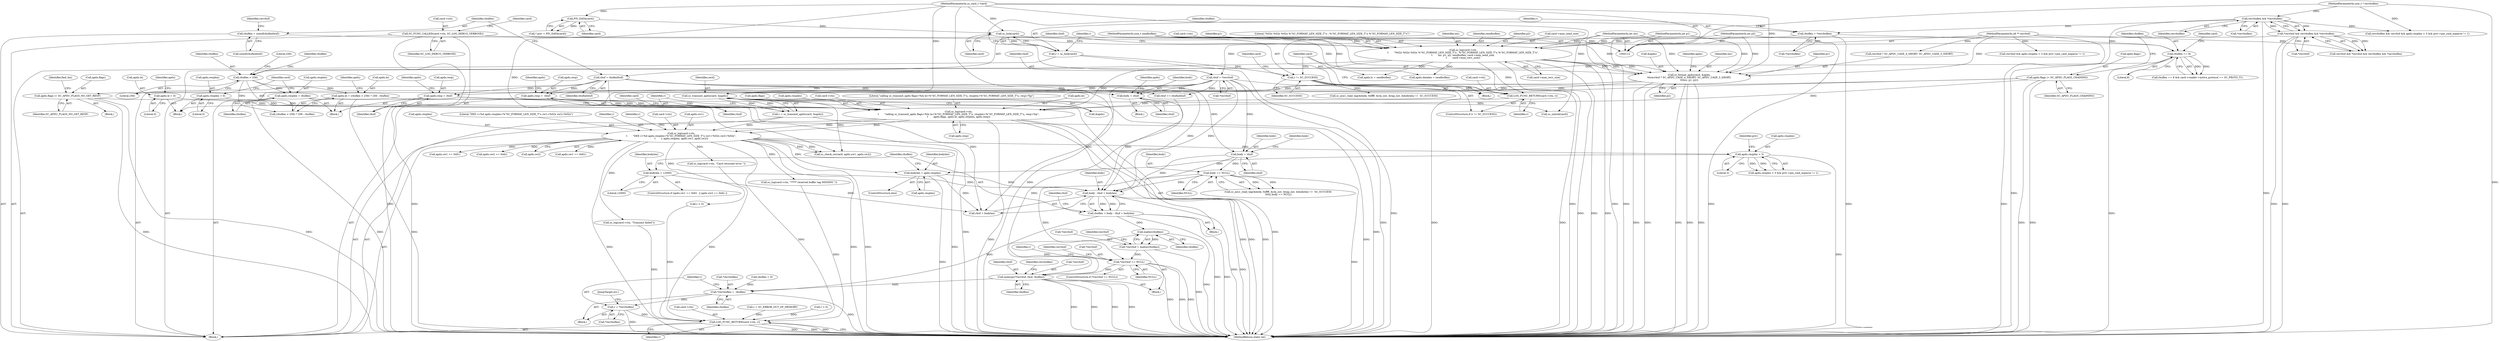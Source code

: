 digraph "0_OpenSC_8fe377e93b4b56060e5bbfb6f3142ceaeca744fa_14@API" {
"1000462" [label="(Call,*recvbuf == NULL)"];
"1000456" [label="(Call,*recvbuf = malloc(rbuflen))"];
"1000459" [label="(Call,malloc(rbuflen))"];
"1000444" [label="(Call,rbuflen = body - rbuf + bodylen)"];
"1000446" [label="(Call,body - rbuf + bodylen)"];
"1000411" [label="(Call,body == NULL)"];
"1000394" [label="(Call,body = rbuf)"];
"1000178" [label="(Call,rbuf = *recvbuf)"];
"1000170" [label="(Call,*recvbuf && recvbuflen && *recvbuflen)"];
"1000173" [label="(Call,recvbuflen && *recvbuflen)"];
"1000120" [label="(MethodParameterIn,size_t * recvbuflen)"];
"1000160" [label="(Call,rbuf = rbufinitbuf)"];
"1000420" [label="(Call,body = rbuf)"];
"1000435" [label="(Call,bodylen = 12000)"];
"1000439" [label="(Call,bodylen = apdu.resplen)"];
"1000379" [label="(Call,apdu.resplen > 3)"];
"1000314" [label="(Call,sc_log(card->ctx,\n\t       \"DEE r=%d apdu.resplen=%\"SC_FORMAT_LEN_SIZE_T\"u sw1=%02x sw2=%02x\",\n\t       r, apdu.resplen, apdu.sw1, apdu.sw2))"];
"1000291" [label="(Call,sc_log(card->ctx,\n\t       \"calling sc_transmit_apdu flags=%lx le=%\"SC_FORMAT_LEN_SIZE_T\"u, resplen=%\"SC_FORMAT_LEN_SIZE_T\"u, resp=%p\",\n\t       apdu.flags, apdu.le, apdu.resplen, apdu.resp))"];
"1000194" [label="(Call,LOG_FUNC_RETURN(card->ctx, r))"];
"1000145" [label="(Call,sc_log(card->ctx,\n\t       \"%02x %02x %02x %\"SC_FORMAT_LEN_SIZE_T\"u : %\"SC_FORMAT_LEN_SIZE_T\"u %\"SC_FORMAT_LEN_SIZE_T\"u\",\n\t       ins, p1, p2, sendbuflen, card->max_send_size,\n\t       card->max_recv_size))"];
"1000140" [label="(Call,SC_FUNC_CALLED(card->ctx, SC_LOG_DEBUG_VERBOSE))"];
"1000114" [label="(MethodParameterIn,int ins)"];
"1000115" [label="(MethodParameterIn,int p1)"];
"1000116" [label="(MethodParameterIn,int p2)"];
"1000118" [label="(MethodParameterIn,size_t sendbuflen)"];
"1000191" [label="(Call,r != SC_SUCCESS)"];
"1000186" [label="(Call,r = sc_lock(card))"];
"1000188" [label="(Call,sc_lock(card))"];
"1000138" [label="(Call,PIV_DATA(card))"];
"1000113" [label="(MethodParameterIn,sc_card_t *card)"];
"1000228" [label="(Call,apdu.flags |= SC_APDU_FLAGS_NO_GET_RESP)"];
"1000210" [label="(Call,apdu.flags |= SC_APDU_FLAGS_CHAINING)"];
"1000259" [label="(Call,apdu.le = (rbuflen > 256) ? 256 : rbuflen)"];
"1000264" [label="(Call,rbuflen > 256)"];
"1000217" [label="(Call,rbuflen == 8)"];
"1000163" [label="(Call,rbuflen = sizeof(rbufinitbuf))"];
"1000182" [label="(Call,rbuflen = *recvbuflen)"];
"1000281" [label="(Call,apdu.le = 0)"];
"1000286" [label="(Call,apdu.resplen = 0)"];
"1000269" [label="(Call,apdu.resplen = rbuflen)"];
"1000254" [label="(Call,apdu.resp = rbuf)"];
"1000276" [label="(Call,apdu.resp =  rbuf)"];
"1000308" [label="(Call,r = sc_transmit_apdu(card, &apdu))"];
"1000310" [label="(Call,sc_transmit_apdu(card, &apdu))"];
"1000199" [label="(Call,sc_format_apdu(card, &apdu,\n\t\t\trecvbuf ? SC_APDU_CASE_4_SHORT: SC_APDU_CASE_3_SHORT,\n\t\t\tins, p1, p2))"];
"1000119" [label="(MethodParameterIn,u8 ** recvbuf)"];
"1000471" [label="(Call,memcpy(*recvbuf, rbuf, rbuflen))"];
"1000479" [label="(Call,*recvbuflen =  rbuflen)"];
"1000483" [label="(Call,r = *recvbuflen)"];
"1000490" [label="(Call,LOG_FUNC_RETURN(card->ctx, r))"];
"1000281" [label="(Call,apdu.le = 0)"];
"1000473" [label="(Identifier,recvbuf)"];
"1000273" [label="(Identifier,rbuflen)"];
"1000461" [label="(ControlStructure,if (*recvbuf == NULL))"];
"1000188" [label="(Call,sc_lock(card))"];
"1000312" [label="(Call,&apdu)"];
"1000116" [label="(MethodParameterIn,int p2)"];
"1000364" [label="(Call,sc_log(card->ctx, \"Card returned error \"))"];
"1000192" [label="(Identifier,r)"];
"1000421" [label="(Identifier,body)"];
"1000483" [label="(Call,r = *recvbuflen)"];
"1000439" [label="(Call,bodylen = apdu.resplen)"];
"1000183" [label="(Identifier,rbuflen)"];
"1000425" [label="(Call,apdu.sw1 == 0x61)"];
"1000266" [label="(Literal,256)"];
"1000219" [label="(Literal,8)"];
"1000291" [label="(Call,sc_log(card->ctx,\n\t       \"calling sc_transmit_apdu flags=%lx le=%\"SC_FORMAT_LEN_SIZE_T\"u, resplen=%\"SC_FORMAT_LEN_SIZE_T\"u, resp=%p\",\n\t       apdu.flags, apdu.le, apdu.resplen, apdu.resp))"];
"1000199" [label="(Call,sc_format_apdu(card, &apdu,\n\t\t\trecvbuf ? SC_APDU_CASE_4_SHORT: SC_APDU_CASE_3_SHORT,\n\t\t\tins, p1, p2))"];
"1000310" [label="(Call,sc_transmit_apdu(card, &apdu))"];
"1000194" [label="(Call,LOG_FUNC_RETURN(card->ctx, r))"];
"1000186" [label="(Call,r = sc_lock(card))"];
"1000285" [label="(Literal,0)"];
"1000446" [label="(Call,body - rbuf + bodylen)"];
"1000445" [label="(Identifier,rbuflen)"];
"1000302" [label="(Call,apdu.resplen)"];
"1000208" [label="(Identifier,p1)"];
"1000270" [label="(Call,apdu.resplen)"];
"1000119" [label="(MethodParameterIn,u8 ** recvbuf)"];
"1000309" [label="(Identifier,r)"];
"1000440" [label="(Identifier,bodylen)"];
"1000140" [label="(Call,SC_FUNC_CALLED(card->ctx, SC_LOG_DEBUG_VERBOSE))"];
"1000227" [label="(Block,)"];
"1000287" [label="(Call,apdu.resplen)"];
"1000271" [label="(Identifier,apdu)"];
"1000290" [label="(Literal,0)"];
"1000311" [label="(Identifier,card)"];
"1000211" [label="(Call,apdu.flags)"];
"1000435" [label="(Call,bodylen = 12000)"];
"1000413" [label="(Identifier,NULL)"];
"1000471" [label="(Call,memcpy(*recvbuf, rbuf, rbuflen))"];
"1000232" [label="(Identifier,SC_APDU_FLAGS_NO_GET_RESP)"];
"1000280" [label="(Identifier,rbuf)"];
"1000314" [label="(Call,sc_log(card->ctx,\n\t       \"DEE r=%d apdu.resplen=%\"SC_FORMAT_LEN_SIZE_T\"u sw1=%02x sw2=%02x\",\n\t       r, apdu.resplen, apdu.sw1, apdu.sw2))"];
"1000293" [label="(Identifier,card)"];
"1000374" [label="(Call,recvbuflen && recvbuf && apdu.resplen > 3 && priv->pin_cmd_noparse != 1)"];
"1000258" [label="(Identifier,rbuf)"];
"1000488" [label="(Call,sc_unlock(card))"];
"1000448" [label="(Call,rbuf + bodylen)"];
"1000412" [label="(Identifier,body)"];
"1000180" [label="(Call,*recvbuf)"];
"1000457" [label="(Call,*recvbuf)"];
"1000292" [label="(Call,card->ctx)"];
"1000282" [label="(Call,apdu.le)"];
"1000269" [label="(Call,apdu.resplen = rbuflen)"];
"1000241" [label="(Call,apdu.datalen = sendbuflen)"];
"1000331" [label="(Identifier,r)"];
"1000323" [label="(Call,apdu.sw1)"];
"1000415" [label="(Call,sc_log(card->ctx, \"***** received buffer tag MISSING \"))"];
"1000151" [label="(Identifier,p1)"];
"1000263" [label="(Call,(rbuflen > 256) ? 256 : rbuflen)"];
"1000121" [label="(Block,)"];
"1000255" [label="(Call,apdu.resp)"];
"1000479" [label="(Call,*recvbuflen =  rbuflen)"];
"1000459" [label="(Call,malloc(rbuflen))"];
"1000286" [label="(Call,apdu.resplen = 0)"];
"1000200" [label="(Identifier,card)"];
"1000320" [label="(Call,apdu.resplen)"];
"1000318" [label="(Literal,\"DEE r=%d apdu.resplen=%\"SC_FORMAT_LEN_SIZE_T\"u sw1=%02x sw2=%02x\")"];
"1000113" [label="(MethodParameterIn,sc_card_t *card)"];
"1000380" [label="(Call,apdu.resplen)"];
"1000316" [label="(Identifier,card)"];
"1000223" [label="(Identifier,card)"];
"1000465" [label="(Identifier,NULL)"];
"1000370" [label="(Call,rbuflen = 0)"];
"1000162" [label="(Identifier,rbufinitbuf)"];
"1000276" [label="(Call,apdu.resp =  rbuf)"];
"1000217" [label="(Call,rbuflen == 8)"];
"1000165" [label="(Call,sizeof(rbufinitbuf))"];
"1000277" [label="(Call,apdu.resp)"];
"1000308" [label="(Call,r = sc_transmit_apdu(card, &apdu))"];
"1000164" [label="(Identifier,rbuflen)"];
"1000395" [label="(Identifier,body)"];
"1000171" [label="(Call,*recvbuf)"];
"1000267" [label="(Literal,256)"];
"1000163" [label="(Call,rbuflen = sizeof(rbufinitbuf))"];
"1000455" [label="(Block,)"];
"1000394" [label="(Call,body = rbuf)"];
"1000453" [label="(Identifier,rbuf)"];
"1000288" [label="(Identifier,apdu)"];
"1000437" [label="(Literal,12000)"];
"1000147" [label="(Identifier,card)"];
"1000177" [label="(Block,)"];
"1000216" [label="(Call,rbuflen == 8 && card->reader->active_protocol == SC_PROTO_T1)"];
"1000149" [label="(Literal,\"%02x %02x %02x %\"SC_FORMAT_LEN_SIZE_T\"u : %\"SC_FORMAT_LEN_SIZE_T\"u %\"SC_FORMAT_LEN_SIZE_T\"u\")"];
"1000463" [label="(Call,*recvbuf)"];
"1000399" [label="(Call,sc_asn1_read_tag(&body, 0xffff, &cla_out, &tag_out, &bodylen) !=  SC_SUCCESS)"];
"1000168" [label="(Call,recvbuf && *recvbuf && recvbuflen && *recvbuflen)"];
"1000402" [label="(Identifier,body)"];
"1000430" [label="(Call,apdu.sw2 == 0x6c)"];
"1000452" [label="(Call,rbuf == rbufinitbuf)"];
"1000423" [label="(ControlStructure,if (apdu.sw1 == 0x61  || apdu.sw2 == 0x6c ))"];
"1000411" [label="(Call,body == NULL)"];
"1000472" [label="(Call,*recvbuf)"];
"1000444" [label="(Call,rbuflen = body - rbuf + bodylen)"];
"1000487" [label="(JumpTarget,err:)"];
"1000398" [label="(Call,sc_asn1_read_tag(&body, 0xffff, &cla_out, &tag_out, &bodylen) !=  SC_SUCCESS\n \t\t\t\t|| body == NULL)"];
"1000468" [label="(Identifier,r)"];
"1000170" [label="(Call,*recvbuf && recvbuflen && *recvbuflen)"];
"1000254" [label="(Call,apdu.resp = rbuf)"];
"1000190" [label="(ControlStructure,if (r != SC_SUCCESS))"];
"1000174" [label="(Identifier,recvbuflen)"];
"1000495" [label="(MethodReturn,static int)"];
"1000144" [label="(Identifier,SC_LOG_DEBUG_VERBOSE)"];
"1000482" [label="(Identifier,rbuflen)"];
"1000114" [label="(MethodParameterIn,int ins)"];
"1000193" [label="(Identifier,SC_SUCCESS)"];
"1000178" [label="(Call,rbuf = *recvbuf)"];
"1000138" [label="(Call,PIV_DATA(card))"];
"1000261" [label="(Identifier,apdu)"];
"1000379" [label="(Call,apdu.resplen > 3)"];
"1000295" [label="(Literal,\"calling sc_transmit_apdu flags=%lx le=%\"SC_FORMAT_LEN_SIZE_T\"u, resplen=%\"SC_FORMAT_LEN_SIZE_T\"u, resp=%p\")"];
"1000169" [label="(Identifier,recvbuf)"];
"1000478" [label="(Block,)"];
"1000485" [label="(Call,*recvbuflen)"];
"1000360" [label="(Call,r < 0)"];
"1000447" [label="(Identifier,body)"];
"1000115" [label="(MethodParameterIn,int p1)"];
"1000330" [label="(Call,r < 0)"];
"1000299" [label="(Call,apdu.le)"];
"1000484" [label="(Identifier,r)"];
"1000283" [label="(Identifier,apdu)"];
"1000210" [label="(Call,apdu.flags |= SC_APDU_FLAGS_CHAINING)"];
"1000236" [label="(Call,apdu.lc = sendbuflen)"];
"1000203" [label="(Call,recvbuf ? SC_APDU_CASE_4_SHORT: SC_APDU_CASE_3_SHORT)"];
"1000264" [label="(Call,rbuflen > 256)"];
"1000396" [label="(Identifier,rbuf)"];
"1000120" [label="(MethodParameterIn,size_t * recvbuflen)"];
"1000460" [label="(Identifier,rbuflen)"];
"1000161" [label="(Identifier,rbuf)"];
"1000150" [label="(Identifier,ins)"];
"1000139" [label="(Identifier,card)"];
"1000253" [label="(Block,)"];
"1000305" [label="(Call,apdu.resp)"];
"1000319" [label="(Identifier,r)"];
"1000268" [label="(Identifier,rbuflen)"];
"1000296" [label="(Call,apdu.flags)"];
"1000145" [label="(Call,sc_log(card->ctx,\n\t       \"%02x %02x %02x %\"SC_FORMAT_LEN_SIZE_T\"u : %\"SC_FORMAT_LEN_SIZE_T\"u %\"SC_FORMAT_LEN_SIZE_T\"u\",\n\t       ins, p1, p2, sendbuflen, card->max_send_size,\n\t       card->max_recv_size))"];
"1000265" [label="(Identifier,rbuflen)"];
"1000201" [label="(Call,&apdu)"];
"1000475" [label="(Identifier,rbuflen)"];
"1000474" [label="(Identifier,rbuf)"];
"1000153" [label="(Identifier,sendbuflen)"];
"1000464" [label="(Identifier,recvbuf)"];
"1000383" [label="(Literal,3)"];
"1000209" [label="(Identifier,p2)"];
"1000157" [label="(Call,card->max_recv_size)"];
"1000491" [label="(Call,card->ctx)"];
"1000234" [label="(Identifier,find_len)"];
"1000467" [label="(Call,r = SC_ERROR_OUT_OF_MEMORY)"];
"1000414" [label="(Block,)"];
"1000334" [label="(Call,sc_log(card->ctx, \"Transmit failed\"))"];
"1000136" [label="(Call,* priv = PIV_DATA(card))"];
"1000326" [label="(Call,apdu.sw2)"];
"1000438" [label="(ControlStructure,else)"];
"1000441" [label="(Call,apdu.resplen)"];
"1000187" [label="(Identifier,r)"];
"1000212" [label="(Identifier,apdu)"];
"1000422" [label="(Identifier,rbuf)"];
"1000490" [label="(Call,LOG_FUNC_RETURN(card->ctx, r))"];
"1000378" [label="(Call,apdu.resplen > 3 && priv->pin_cmd_noparse != 1)"];
"1000427" [label="(Identifier,apdu)"];
"1000184" [label="(Call,*recvbuflen)"];
"1000218" [label="(Identifier,rbuflen)"];
"1000207" [label="(Identifier,ins)"];
"1000214" [label="(Identifier,SC_APDU_FLAGS_CHAINING)"];
"1000344" [label="(Call,apdu.sw1 == 0x61)"];
"1000480" [label="(Call,*recvbuflen)"];
"1000420" [label="(Call,body = rbuf)"];
"1000456" [label="(Call,*recvbuf = malloc(rbuflen))"];
"1000315" [label="(Call,card->ctx)"];
"1000229" [label="(Call,apdu.flags)"];
"1000228" [label="(Call,apdu.flags |= SC_APDU_FLAGS_NO_GET_RESP)"];
"1000152" [label="(Identifier,p2)"];
"1000196" [label="(Identifier,card)"];
"1000477" [label="(Identifier,recvbuflen)"];
"1000154" [label="(Call,card->max_send_size)"];
"1000462" [label="(Call,*recvbuf == NULL)"];
"1000189" [label="(Identifier,card)"];
"1000118" [label="(MethodParameterIn,size_t sendbuflen)"];
"1000195" [label="(Call,card->ctx)"];
"1000275" [label="(Block,)"];
"1000141" [label="(Call,card->ctx)"];
"1000173" [label="(Call,recvbuflen && *recvbuflen)"];
"1000386" [label="(Identifier,priv)"];
"1000259" [label="(Call,apdu.le = (rbuflen > 256) ? 256 : rbuflen)"];
"1000182" [label="(Call,rbuflen = *recvbuflen)"];
"1000198" [label="(Identifier,r)"];
"1000436" [label="(Identifier,bodylen)"];
"1000179" [label="(Identifier,rbuf)"];
"1000191" [label="(Call,r != SC_SUCCESS)"];
"1000494" [label="(Identifier,r)"];
"1000160" [label="(Call,rbuf = rbufinitbuf)"];
"1000175" [label="(Call,*recvbuflen)"];
"1000146" [label="(Call,card->ctx)"];
"1000260" [label="(Call,apdu.le)"];
"1000389" [label="(Block,)"];
"1000376" [label="(Call,recvbuf && apdu.resplen > 3 && priv->pin_cmd_noparse != 1)"];
"1000351" [label="(Call,sc_check_sw(card, apdu.sw1, apdu.sw2))"];
"1000462" -> "1000461"  [label="AST: "];
"1000462" -> "1000465"  [label="CFG: "];
"1000463" -> "1000462"  [label="AST: "];
"1000465" -> "1000462"  [label="AST: "];
"1000468" -> "1000462"  [label="CFG: "];
"1000473" -> "1000462"  [label="CFG: "];
"1000462" -> "1000495"  [label="DDG: "];
"1000462" -> "1000495"  [label="DDG: "];
"1000462" -> "1000495"  [label="DDG: "];
"1000456" -> "1000462"  [label="DDG: "];
"1000411" -> "1000462"  [label="DDG: "];
"1000462" -> "1000471"  [label="DDG: "];
"1000456" -> "1000455"  [label="AST: "];
"1000456" -> "1000459"  [label="CFG: "];
"1000457" -> "1000456"  [label="AST: "];
"1000459" -> "1000456"  [label="AST: "];
"1000464" -> "1000456"  [label="CFG: "];
"1000456" -> "1000495"  [label="DDG: "];
"1000459" -> "1000456"  [label="DDG: "];
"1000459" -> "1000460"  [label="CFG: "];
"1000460" -> "1000459"  [label="AST: "];
"1000459" -> "1000495"  [label="DDG: "];
"1000444" -> "1000459"  [label="DDG: "];
"1000459" -> "1000471"  [label="DDG: "];
"1000444" -> "1000389"  [label="AST: "];
"1000444" -> "1000446"  [label="CFG: "];
"1000445" -> "1000444"  [label="AST: "];
"1000446" -> "1000444"  [label="AST: "];
"1000453" -> "1000444"  [label="CFG: "];
"1000444" -> "1000495"  [label="DDG: "];
"1000444" -> "1000495"  [label="DDG: "];
"1000446" -> "1000444"  [label="DDG: "];
"1000446" -> "1000444"  [label="DDG: "];
"1000444" -> "1000479"  [label="DDG: "];
"1000446" -> "1000448"  [label="CFG: "];
"1000447" -> "1000446"  [label="AST: "];
"1000448" -> "1000446"  [label="AST: "];
"1000446" -> "1000495"  [label="DDG: "];
"1000446" -> "1000495"  [label="DDG: "];
"1000411" -> "1000446"  [label="DDG: "];
"1000420" -> "1000446"  [label="DDG: "];
"1000394" -> "1000446"  [label="DDG: "];
"1000178" -> "1000446"  [label="DDG: "];
"1000160" -> "1000446"  [label="DDG: "];
"1000435" -> "1000446"  [label="DDG: "];
"1000439" -> "1000446"  [label="DDG: "];
"1000411" -> "1000398"  [label="AST: "];
"1000411" -> "1000413"  [label="CFG: "];
"1000412" -> "1000411"  [label="AST: "];
"1000413" -> "1000411"  [label="AST: "];
"1000398" -> "1000411"  [label="CFG: "];
"1000411" -> "1000495"  [label="DDG: "];
"1000411" -> "1000398"  [label="DDG: "];
"1000411" -> "1000398"  [label="DDG: "];
"1000394" -> "1000411"  [label="DDG: "];
"1000394" -> "1000389"  [label="AST: "];
"1000394" -> "1000396"  [label="CFG: "];
"1000395" -> "1000394"  [label="AST: "];
"1000396" -> "1000394"  [label="AST: "];
"1000402" -> "1000394"  [label="CFG: "];
"1000178" -> "1000394"  [label="DDG: "];
"1000160" -> "1000394"  [label="DDG: "];
"1000178" -> "1000177"  [label="AST: "];
"1000178" -> "1000180"  [label="CFG: "];
"1000179" -> "1000178"  [label="AST: "];
"1000180" -> "1000178"  [label="AST: "];
"1000183" -> "1000178"  [label="CFG: "];
"1000178" -> "1000495"  [label="DDG: "];
"1000170" -> "1000178"  [label="DDG: "];
"1000178" -> "1000254"  [label="DDG: "];
"1000178" -> "1000276"  [label="DDG: "];
"1000178" -> "1000420"  [label="DDG: "];
"1000178" -> "1000448"  [label="DDG: "];
"1000178" -> "1000452"  [label="DDG: "];
"1000170" -> "1000168"  [label="AST: "];
"1000170" -> "1000171"  [label="CFG: "];
"1000170" -> "1000173"  [label="CFG: "];
"1000171" -> "1000170"  [label="AST: "];
"1000173" -> "1000170"  [label="AST: "];
"1000168" -> "1000170"  [label="CFG: "];
"1000170" -> "1000495"  [label="DDG: "];
"1000170" -> "1000495"  [label="DDG: "];
"1000170" -> "1000168"  [label="DDG: "];
"1000170" -> "1000168"  [label="DDG: "];
"1000173" -> "1000170"  [label="DDG: "];
"1000173" -> "1000170"  [label="DDG: "];
"1000173" -> "1000174"  [label="CFG: "];
"1000173" -> "1000175"  [label="CFG: "];
"1000174" -> "1000173"  [label="AST: "];
"1000175" -> "1000173"  [label="AST: "];
"1000173" -> "1000495"  [label="DDG: "];
"1000173" -> "1000495"  [label="DDG: "];
"1000120" -> "1000173"  [label="DDG: "];
"1000173" -> "1000182"  [label="DDG: "];
"1000173" -> "1000374"  [label="DDG: "];
"1000120" -> "1000112"  [label="AST: "];
"1000120" -> "1000495"  [label="DDG: "];
"1000120" -> "1000374"  [label="DDG: "];
"1000160" -> "1000121"  [label="AST: "];
"1000160" -> "1000162"  [label="CFG: "];
"1000161" -> "1000160"  [label="AST: "];
"1000162" -> "1000160"  [label="AST: "];
"1000164" -> "1000160"  [label="CFG: "];
"1000160" -> "1000254"  [label="DDG: "];
"1000160" -> "1000276"  [label="DDG: "];
"1000160" -> "1000420"  [label="DDG: "];
"1000160" -> "1000448"  [label="DDG: "];
"1000160" -> "1000452"  [label="DDG: "];
"1000420" -> "1000414"  [label="AST: "];
"1000420" -> "1000422"  [label="CFG: "];
"1000421" -> "1000420"  [label="AST: "];
"1000422" -> "1000420"  [label="AST: "];
"1000427" -> "1000420"  [label="CFG: "];
"1000435" -> "1000423"  [label="AST: "];
"1000435" -> "1000437"  [label="CFG: "];
"1000436" -> "1000435"  [label="AST: "];
"1000437" -> "1000435"  [label="AST: "];
"1000445" -> "1000435"  [label="CFG: "];
"1000435" -> "1000448"  [label="DDG: "];
"1000439" -> "1000438"  [label="AST: "];
"1000439" -> "1000441"  [label="CFG: "];
"1000440" -> "1000439"  [label="AST: "];
"1000441" -> "1000439"  [label="AST: "];
"1000445" -> "1000439"  [label="CFG: "];
"1000439" -> "1000495"  [label="DDG: "];
"1000379" -> "1000439"  [label="DDG: "];
"1000314" -> "1000439"  [label="DDG: "];
"1000439" -> "1000448"  [label="DDG: "];
"1000379" -> "1000378"  [label="AST: "];
"1000379" -> "1000383"  [label="CFG: "];
"1000380" -> "1000379"  [label="AST: "];
"1000383" -> "1000379"  [label="AST: "];
"1000386" -> "1000379"  [label="CFG: "];
"1000378" -> "1000379"  [label="CFG: "];
"1000379" -> "1000495"  [label="DDG: "];
"1000379" -> "1000378"  [label="DDG: "];
"1000379" -> "1000378"  [label="DDG: "];
"1000314" -> "1000379"  [label="DDG: "];
"1000314" -> "1000121"  [label="AST: "];
"1000314" -> "1000326"  [label="CFG: "];
"1000315" -> "1000314"  [label="AST: "];
"1000318" -> "1000314"  [label="AST: "];
"1000319" -> "1000314"  [label="AST: "];
"1000320" -> "1000314"  [label="AST: "];
"1000323" -> "1000314"  [label="AST: "];
"1000326" -> "1000314"  [label="AST: "];
"1000331" -> "1000314"  [label="CFG: "];
"1000314" -> "1000495"  [label="DDG: "];
"1000314" -> "1000495"  [label="DDG: "];
"1000314" -> "1000495"  [label="DDG: "];
"1000314" -> "1000495"  [label="DDG: "];
"1000291" -> "1000314"  [label="DDG: "];
"1000291" -> "1000314"  [label="DDG: "];
"1000308" -> "1000314"  [label="DDG: "];
"1000314" -> "1000330"  [label="DDG: "];
"1000314" -> "1000334"  [label="DDG: "];
"1000314" -> "1000344"  [label="DDG: "];
"1000314" -> "1000351"  [label="DDG: "];
"1000314" -> "1000351"  [label="DDG: "];
"1000314" -> "1000364"  [label="DDG: "];
"1000314" -> "1000415"  [label="DDG: "];
"1000314" -> "1000425"  [label="DDG: "];
"1000314" -> "1000430"  [label="DDG: "];
"1000314" -> "1000490"  [label="DDG: "];
"1000291" -> "1000121"  [label="AST: "];
"1000291" -> "1000305"  [label="CFG: "];
"1000292" -> "1000291"  [label="AST: "];
"1000295" -> "1000291"  [label="AST: "];
"1000296" -> "1000291"  [label="AST: "];
"1000299" -> "1000291"  [label="AST: "];
"1000302" -> "1000291"  [label="AST: "];
"1000305" -> "1000291"  [label="AST: "];
"1000309" -> "1000291"  [label="CFG: "];
"1000291" -> "1000495"  [label="DDG: "];
"1000291" -> "1000495"  [label="DDG: "];
"1000291" -> "1000495"  [label="DDG: "];
"1000291" -> "1000495"  [label="DDG: "];
"1000194" -> "1000291"  [label="DDG: "];
"1000145" -> "1000291"  [label="DDG: "];
"1000228" -> "1000291"  [label="DDG: "];
"1000210" -> "1000291"  [label="DDG: "];
"1000259" -> "1000291"  [label="DDG: "];
"1000281" -> "1000291"  [label="DDG: "];
"1000286" -> "1000291"  [label="DDG: "];
"1000269" -> "1000291"  [label="DDG: "];
"1000254" -> "1000291"  [label="DDG: "];
"1000276" -> "1000291"  [label="DDG: "];
"1000194" -> "1000190"  [label="AST: "];
"1000194" -> "1000198"  [label="CFG: "];
"1000195" -> "1000194"  [label="AST: "];
"1000198" -> "1000194"  [label="AST: "];
"1000200" -> "1000194"  [label="CFG: "];
"1000145" -> "1000194"  [label="DDG: "];
"1000191" -> "1000194"  [label="DDG: "];
"1000145" -> "1000121"  [label="AST: "];
"1000145" -> "1000157"  [label="CFG: "];
"1000146" -> "1000145"  [label="AST: "];
"1000149" -> "1000145"  [label="AST: "];
"1000150" -> "1000145"  [label="AST: "];
"1000151" -> "1000145"  [label="AST: "];
"1000152" -> "1000145"  [label="AST: "];
"1000153" -> "1000145"  [label="AST: "];
"1000154" -> "1000145"  [label="AST: "];
"1000157" -> "1000145"  [label="AST: "];
"1000161" -> "1000145"  [label="CFG: "];
"1000145" -> "1000495"  [label="DDG: "];
"1000145" -> "1000495"  [label="DDG: "];
"1000145" -> "1000495"  [label="DDG: "];
"1000140" -> "1000145"  [label="DDG: "];
"1000114" -> "1000145"  [label="DDG: "];
"1000115" -> "1000145"  [label="DDG: "];
"1000116" -> "1000145"  [label="DDG: "];
"1000118" -> "1000145"  [label="DDG: "];
"1000145" -> "1000199"  [label="DDG: "];
"1000145" -> "1000199"  [label="DDG: "];
"1000145" -> "1000199"  [label="DDG: "];
"1000145" -> "1000236"  [label="DDG: "];
"1000145" -> "1000241"  [label="DDG: "];
"1000140" -> "1000121"  [label="AST: "];
"1000140" -> "1000144"  [label="CFG: "];
"1000141" -> "1000140"  [label="AST: "];
"1000144" -> "1000140"  [label="AST: "];
"1000147" -> "1000140"  [label="CFG: "];
"1000140" -> "1000495"  [label="DDG: "];
"1000140" -> "1000495"  [label="DDG: "];
"1000114" -> "1000112"  [label="AST: "];
"1000114" -> "1000495"  [label="DDG: "];
"1000114" -> "1000199"  [label="DDG: "];
"1000115" -> "1000112"  [label="AST: "];
"1000115" -> "1000495"  [label="DDG: "];
"1000115" -> "1000199"  [label="DDG: "];
"1000116" -> "1000112"  [label="AST: "];
"1000116" -> "1000495"  [label="DDG: "];
"1000116" -> "1000199"  [label="DDG: "];
"1000118" -> "1000112"  [label="AST: "];
"1000118" -> "1000495"  [label="DDG: "];
"1000118" -> "1000236"  [label="DDG: "];
"1000118" -> "1000241"  [label="DDG: "];
"1000191" -> "1000190"  [label="AST: "];
"1000191" -> "1000193"  [label="CFG: "];
"1000192" -> "1000191"  [label="AST: "];
"1000193" -> "1000191"  [label="AST: "];
"1000196" -> "1000191"  [label="CFG: "];
"1000200" -> "1000191"  [label="CFG: "];
"1000191" -> "1000495"  [label="DDG: "];
"1000191" -> "1000495"  [label="DDG: "];
"1000186" -> "1000191"  [label="DDG: "];
"1000191" -> "1000399"  [label="DDG: "];
"1000186" -> "1000121"  [label="AST: "];
"1000186" -> "1000188"  [label="CFG: "];
"1000187" -> "1000186"  [label="AST: "];
"1000188" -> "1000186"  [label="AST: "];
"1000192" -> "1000186"  [label="CFG: "];
"1000186" -> "1000495"  [label="DDG: "];
"1000188" -> "1000186"  [label="DDG: "];
"1000188" -> "1000189"  [label="CFG: "];
"1000189" -> "1000188"  [label="AST: "];
"1000138" -> "1000188"  [label="DDG: "];
"1000113" -> "1000188"  [label="DDG: "];
"1000188" -> "1000199"  [label="DDG: "];
"1000138" -> "1000136"  [label="AST: "];
"1000138" -> "1000139"  [label="CFG: "];
"1000139" -> "1000138"  [label="AST: "];
"1000136" -> "1000138"  [label="CFG: "];
"1000138" -> "1000136"  [label="DDG: "];
"1000113" -> "1000138"  [label="DDG: "];
"1000113" -> "1000112"  [label="AST: "];
"1000113" -> "1000495"  [label="DDG: "];
"1000113" -> "1000199"  [label="DDG: "];
"1000113" -> "1000310"  [label="DDG: "];
"1000113" -> "1000351"  [label="DDG: "];
"1000113" -> "1000488"  [label="DDG: "];
"1000228" -> "1000227"  [label="AST: "];
"1000228" -> "1000232"  [label="CFG: "];
"1000229" -> "1000228"  [label="AST: "];
"1000232" -> "1000228"  [label="AST: "];
"1000234" -> "1000228"  [label="CFG: "];
"1000228" -> "1000495"  [label="DDG: "];
"1000228" -> "1000495"  [label="DDG: "];
"1000210" -> "1000228"  [label="DDG: "];
"1000210" -> "1000121"  [label="AST: "];
"1000210" -> "1000214"  [label="CFG: "];
"1000211" -> "1000210"  [label="AST: "];
"1000214" -> "1000210"  [label="AST: "];
"1000218" -> "1000210"  [label="CFG: "];
"1000210" -> "1000495"  [label="DDG: "];
"1000210" -> "1000495"  [label="DDG: "];
"1000259" -> "1000253"  [label="AST: "];
"1000259" -> "1000263"  [label="CFG: "];
"1000260" -> "1000259"  [label="AST: "];
"1000263" -> "1000259"  [label="AST: "];
"1000271" -> "1000259"  [label="CFG: "];
"1000259" -> "1000495"  [label="DDG: "];
"1000264" -> "1000259"  [label="DDG: "];
"1000264" -> "1000263"  [label="AST: "];
"1000264" -> "1000266"  [label="CFG: "];
"1000265" -> "1000264"  [label="AST: "];
"1000266" -> "1000264"  [label="AST: "];
"1000267" -> "1000264"  [label="CFG: "];
"1000268" -> "1000264"  [label="CFG: "];
"1000217" -> "1000264"  [label="DDG: "];
"1000264" -> "1000263"  [label="DDG: "];
"1000264" -> "1000269"  [label="DDG: "];
"1000217" -> "1000216"  [label="AST: "];
"1000217" -> "1000219"  [label="CFG: "];
"1000218" -> "1000217"  [label="AST: "];
"1000219" -> "1000217"  [label="AST: "];
"1000223" -> "1000217"  [label="CFG: "];
"1000216" -> "1000217"  [label="CFG: "];
"1000217" -> "1000495"  [label="DDG: "];
"1000217" -> "1000216"  [label="DDG: "];
"1000217" -> "1000216"  [label="DDG: "];
"1000163" -> "1000217"  [label="DDG: "];
"1000182" -> "1000217"  [label="DDG: "];
"1000163" -> "1000121"  [label="AST: "];
"1000163" -> "1000165"  [label="CFG: "];
"1000164" -> "1000163"  [label="AST: "];
"1000165" -> "1000163"  [label="AST: "];
"1000169" -> "1000163"  [label="CFG: "];
"1000182" -> "1000177"  [label="AST: "];
"1000182" -> "1000184"  [label="CFG: "];
"1000183" -> "1000182"  [label="AST: "];
"1000184" -> "1000182"  [label="AST: "];
"1000187" -> "1000182"  [label="CFG: "];
"1000182" -> "1000495"  [label="DDG: "];
"1000281" -> "1000275"  [label="AST: "];
"1000281" -> "1000285"  [label="CFG: "];
"1000282" -> "1000281"  [label="AST: "];
"1000285" -> "1000281"  [label="AST: "];
"1000288" -> "1000281"  [label="CFG: "];
"1000286" -> "1000275"  [label="AST: "];
"1000286" -> "1000290"  [label="CFG: "];
"1000287" -> "1000286"  [label="AST: "];
"1000290" -> "1000286"  [label="AST: "];
"1000293" -> "1000286"  [label="CFG: "];
"1000269" -> "1000253"  [label="AST: "];
"1000269" -> "1000273"  [label="CFG: "];
"1000270" -> "1000269"  [label="AST: "];
"1000273" -> "1000269"  [label="AST: "];
"1000293" -> "1000269"  [label="CFG: "];
"1000269" -> "1000495"  [label="DDG: "];
"1000254" -> "1000253"  [label="AST: "];
"1000254" -> "1000258"  [label="CFG: "];
"1000255" -> "1000254"  [label="AST: "];
"1000258" -> "1000254"  [label="AST: "];
"1000261" -> "1000254"  [label="CFG: "];
"1000254" -> "1000495"  [label="DDG: "];
"1000276" -> "1000275"  [label="AST: "];
"1000276" -> "1000280"  [label="CFG: "];
"1000277" -> "1000276"  [label="AST: "];
"1000280" -> "1000276"  [label="AST: "];
"1000283" -> "1000276"  [label="CFG: "];
"1000276" -> "1000495"  [label="DDG: "];
"1000308" -> "1000121"  [label="AST: "];
"1000308" -> "1000310"  [label="CFG: "];
"1000309" -> "1000308"  [label="AST: "];
"1000310" -> "1000308"  [label="AST: "];
"1000316" -> "1000308"  [label="CFG: "];
"1000308" -> "1000495"  [label="DDG: "];
"1000310" -> "1000308"  [label="DDG: "];
"1000310" -> "1000308"  [label="DDG: "];
"1000310" -> "1000312"  [label="CFG: "];
"1000311" -> "1000310"  [label="AST: "];
"1000312" -> "1000310"  [label="AST: "];
"1000310" -> "1000495"  [label="DDG: "];
"1000199" -> "1000310"  [label="DDG: "];
"1000199" -> "1000310"  [label="DDG: "];
"1000310" -> "1000351"  [label="DDG: "];
"1000310" -> "1000488"  [label="DDG: "];
"1000199" -> "1000121"  [label="AST: "];
"1000199" -> "1000209"  [label="CFG: "];
"1000200" -> "1000199"  [label="AST: "];
"1000201" -> "1000199"  [label="AST: "];
"1000203" -> "1000199"  [label="AST: "];
"1000207" -> "1000199"  [label="AST: "];
"1000208" -> "1000199"  [label="AST: "];
"1000209" -> "1000199"  [label="AST: "];
"1000212" -> "1000199"  [label="CFG: "];
"1000199" -> "1000495"  [label="DDG: "];
"1000199" -> "1000495"  [label="DDG: "];
"1000199" -> "1000495"  [label="DDG: "];
"1000199" -> "1000495"  [label="DDG: "];
"1000199" -> "1000495"  [label="DDG: "];
"1000119" -> "1000199"  [label="DDG: "];
"1000119" -> "1000112"  [label="AST: "];
"1000119" -> "1000495"  [label="DDG: "];
"1000119" -> "1000168"  [label="DDG: "];
"1000119" -> "1000203"  [label="DDG: "];
"1000119" -> "1000376"  [label="DDG: "];
"1000471" -> "1000455"  [label="AST: "];
"1000471" -> "1000475"  [label="CFG: "];
"1000472" -> "1000471"  [label="AST: "];
"1000474" -> "1000471"  [label="AST: "];
"1000475" -> "1000471"  [label="AST: "];
"1000477" -> "1000471"  [label="CFG: "];
"1000471" -> "1000495"  [label="DDG: "];
"1000471" -> "1000495"  [label="DDG: "];
"1000471" -> "1000495"  [label="DDG: "];
"1000471" -> "1000495"  [label="DDG: "];
"1000452" -> "1000471"  [label="DDG: "];
"1000471" -> "1000479"  [label="DDG: "];
"1000479" -> "1000478"  [label="AST: "];
"1000479" -> "1000482"  [label="CFG: "];
"1000480" -> "1000479"  [label="AST: "];
"1000482" -> "1000479"  [label="AST: "];
"1000484" -> "1000479"  [label="CFG: "];
"1000479" -> "1000495"  [label="DDG: "];
"1000370" -> "1000479"  [label="DDG: "];
"1000479" -> "1000483"  [label="DDG: "];
"1000483" -> "1000478"  [label="AST: "];
"1000483" -> "1000485"  [label="CFG: "];
"1000484" -> "1000483"  [label="AST: "];
"1000485" -> "1000483"  [label="AST: "];
"1000487" -> "1000483"  [label="CFG: "];
"1000483" -> "1000495"  [label="DDG: "];
"1000483" -> "1000490"  [label="DDG: "];
"1000490" -> "1000121"  [label="AST: "];
"1000490" -> "1000494"  [label="CFG: "];
"1000491" -> "1000490"  [label="AST: "];
"1000494" -> "1000490"  [label="AST: "];
"1000495" -> "1000490"  [label="CFG: "];
"1000490" -> "1000495"  [label="DDG: "];
"1000490" -> "1000495"  [label="DDG: "];
"1000490" -> "1000495"  [label="DDG: "];
"1000364" -> "1000490"  [label="DDG: "];
"1000415" -> "1000490"  [label="DDG: "];
"1000334" -> "1000490"  [label="DDG: "];
"1000330" -> "1000490"  [label="DDG: "];
"1000360" -> "1000490"  [label="DDG: "];
"1000467" -> "1000490"  [label="DDG: "];
}
